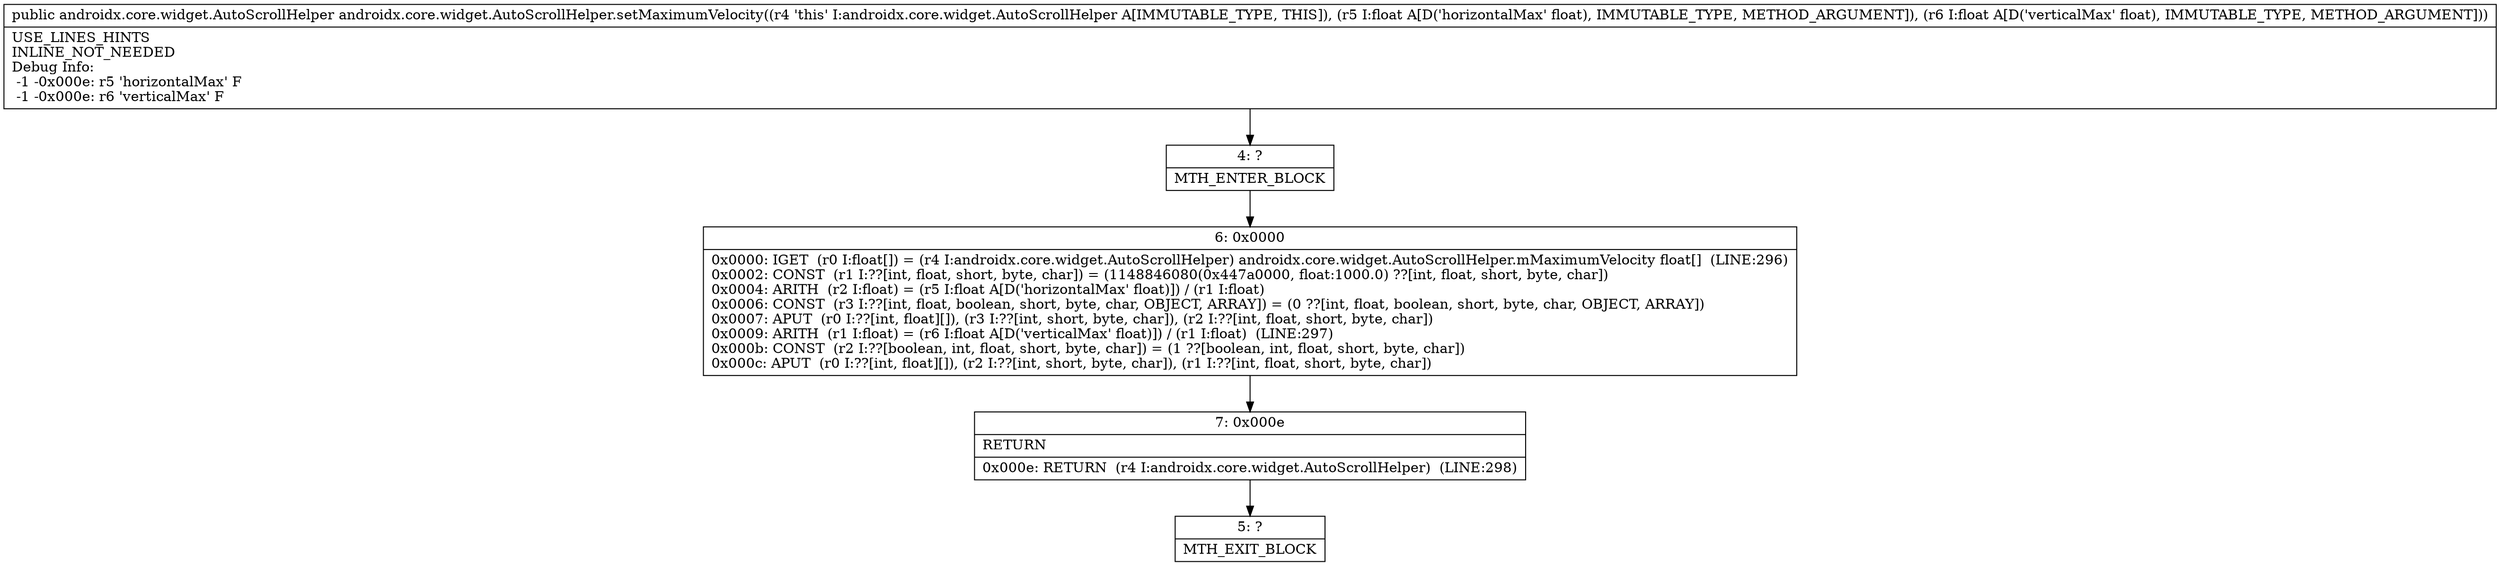 digraph "CFG forandroidx.core.widget.AutoScrollHelper.setMaximumVelocity(FF)Landroidx\/core\/widget\/AutoScrollHelper;" {
Node_4 [shape=record,label="{4\:\ ?|MTH_ENTER_BLOCK\l}"];
Node_6 [shape=record,label="{6\:\ 0x0000|0x0000: IGET  (r0 I:float[]) = (r4 I:androidx.core.widget.AutoScrollHelper) androidx.core.widget.AutoScrollHelper.mMaximumVelocity float[]  (LINE:296)\l0x0002: CONST  (r1 I:??[int, float, short, byte, char]) = (1148846080(0x447a0000, float:1000.0) ??[int, float, short, byte, char]) \l0x0004: ARITH  (r2 I:float) = (r5 I:float A[D('horizontalMax' float)]) \/ (r1 I:float) \l0x0006: CONST  (r3 I:??[int, float, boolean, short, byte, char, OBJECT, ARRAY]) = (0 ??[int, float, boolean, short, byte, char, OBJECT, ARRAY]) \l0x0007: APUT  (r0 I:??[int, float][]), (r3 I:??[int, short, byte, char]), (r2 I:??[int, float, short, byte, char]) \l0x0009: ARITH  (r1 I:float) = (r6 I:float A[D('verticalMax' float)]) \/ (r1 I:float)  (LINE:297)\l0x000b: CONST  (r2 I:??[boolean, int, float, short, byte, char]) = (1 ??[boolean, int, float, short, byte, char]) \l0x000c: APUT  (r0 I:??[int, float][]), (r2 I:??[int, short, byte, char]), (r1 I:??[int, float, short, byte, char]) \l}"];
Node_7 [shape=record,label="{7\:\ 0x000e|RETURN\l|0x000e: RETURN  (r4 I:androidx.core.widget.AutoScrollHelper)  (LINE:298)\l}"];
Node_5 [shape=record,label="{5\:\ ?|MTH_EXIT_BLOCK\l}"];
MethodNode[shape=record,label="{public androidx.core.widget.AutoScrollHelper androidx.core.widget.AutoScrollHelper.setMaximumVelocity((r4 'this' I:androidx.core.widget.AutoScrollHelper A[IMMUTABLE_TYPE, THIS]), (r5 I:float A[D('horizontalMax' float), IMMUTABLE_TYPE, METHOD_ARGUMENT]), (r6 I:float A[D('verticalMax' float), IMMUTABLE_TYPE, METHOD_ARGUMENT]))  | USE_LINES_HINTS\lINLINE_NOT_NEEDED\lDebug Info:\l  \-1 \-0x000e: r5 'horizontalMax' F\l  \-1 \-0x000e: r6 'verticalMax' F\l}"];
MethodNode -> Node_4;Node_4 -> Node_6;
Node_6 -> Node_7;
Node_7 -> Node_5;
}

